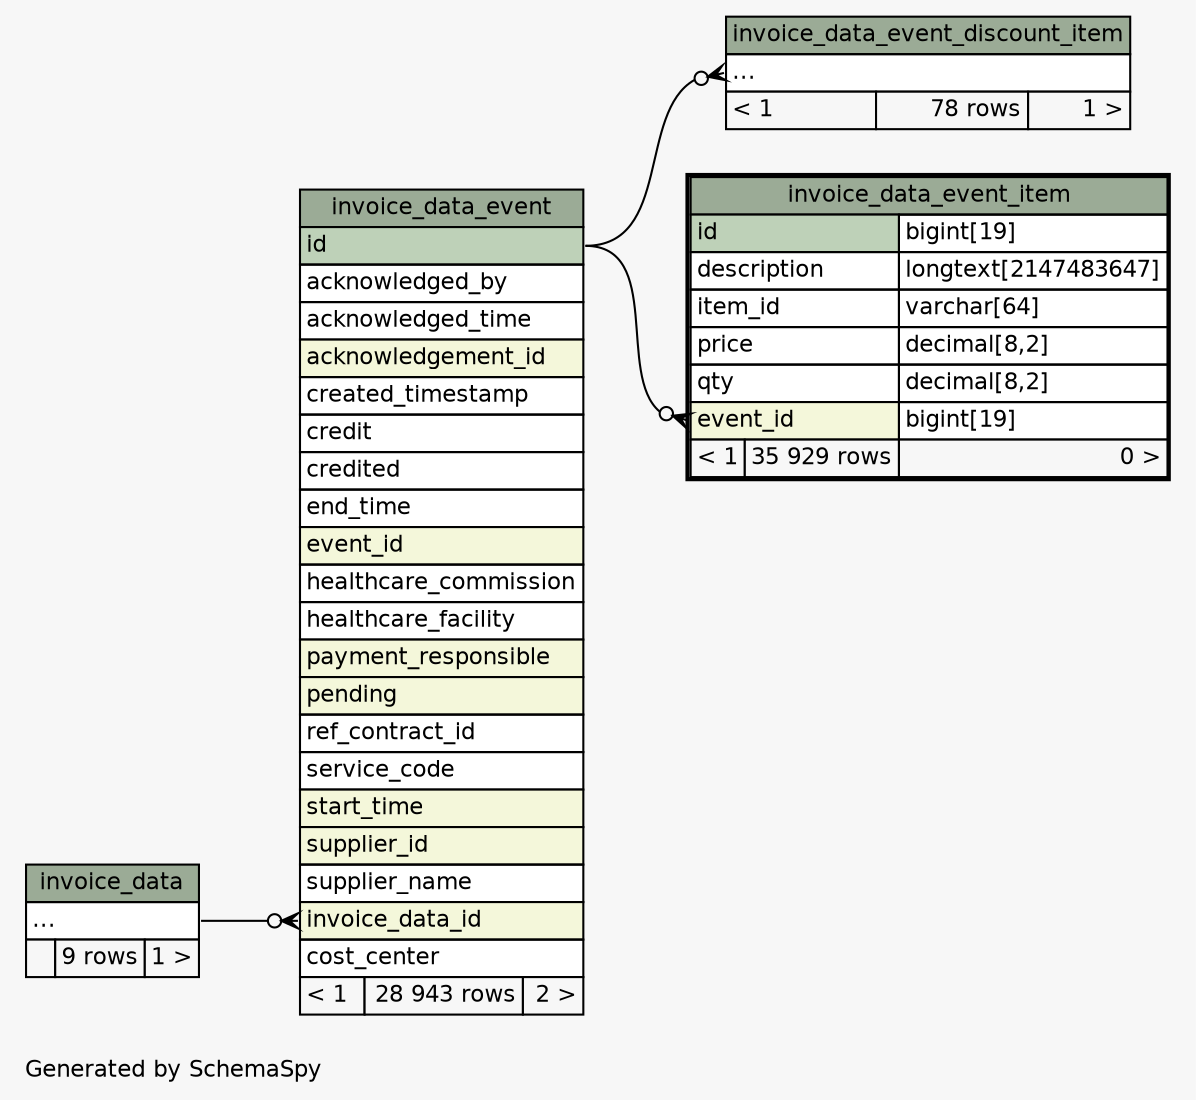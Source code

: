 // dot 2.38.0 on Windows 8.1 6.3
// SchemaSpy rev 590
digraph "twoDegreesRelationshipsDiagram" {
  graph [
    rankdir="RL"
    bgcolor="#f7f7f7"
    label="\nGenerated by SchemaSpy"
    labeljust="l"
    nodesep="0.18"
    ranksep="0.46"
    fontname="Helvetica"
    fontsize="11"
  ];
  node [
    fontname="Helvetica"
    fontsize="11"
    shape="plaintext"
  ];
  edge [
    arrowsize="0.8"
  ];
  "invoice_data_event":"invoice_data_id":w -> "invoice_data":"elipses":e [arrowhead=none dir=back arrowtail=crowodot];
  "invoice_data_event_discount_item":"elipses":w -> "invoice_data_event":"id":e [arrowhead=none dir=back arrowtail=crowodot];
  "invoice_data_event_item":"event_id":w -> "invoice_data_event":"id":e [arrowhead=none dir=back arrowtail=crowodot];
  "invoice_data" [
    label=<
    <TABLE BORDER="0" CELLBORDER="1" CELLSPACING="0" BGCOLOR="#ffffff">
      <TR><TD COLSPAN="3" BGCOLOR="#9bab96" ALIGN="CENTER">invoice_data</TD></TR>
      <TR><TD PORT="elipses" COLSPAN="3" ALIGN="LEFT">...</TD></TR>
      <TR><TD ALIGN="LEFT" BGCOLOR="#f7f7f7">  </TD><TD ALIGN="RIGHT" BGCOLOR="#f7f7f7">9 rows</TD><TD ALIGN="RIGHT" BGCOLOR="#f7f7f7">1 &gt;</TD></TR>
    </TABLE>>
    URL="invoice_data.html"
    tooltip="invoice_data"
  ];
  "invoice_data_event" [
    label=<
    <TABLE BORDER="0" CELLBORDER="1" CELLSPACING="0" BGCOLOR="#ffffff">
      <TR><TD COLSPAN="3" BGCOLOR="#9bab96" ALIGN="CENTER">invoice_data_event</TD></TR>
      <TR><TD PORT="id" COLSPAN="3" BGCOLOR="#bed1b8" ALIGN="LEFT">id</TD></TR>
      <TR><TD PORT="acknowledged_by" COLSPAN="3" ALIGN="LEFT">acknowledged_by</TD></TR>
      <TR><TD PORT="acknowledged_time" COLSPAN="3" ALIGN="LEFT">acknowledged_time</TD></TR>
      <TR><TD PORT="acknowledgement_id" COLSPAN="3" BGCOLOR="#f4f7da" ALIGN="LEFT">acknowledgement_id</TD></TR>
      <TR><TD PORT="created_timestamp" COLSPAN="3" ALIGN="LEFT">created_timestamp</TD></TR>
      <TR><TD PORT="credit" COLSPAN="3" ALIGN="LEFT">credit</TD></TR>
      <TR><TD PORT="credited" COLSPAN="3" ALIGN="LEFT">credited</TD></TR>
      <TR><TD PORT="end_time" COLSPAN="3" ALIGN="LEFT">end_time</TD></TR>
      <TR><TD PORT="event_id" COLSPAN="3" BGCOLOR="#f4f7da" ALIGN="LEFT">event_id</TD></TR>
      <TR><TD PORT="healthcare_commission" COLSPAN="3" ALIGN="LEFT">healthcare_commission</TD></TR>
      <TR><TD PORT="healthcare_facility" COLSPAN="3" ALIGN="LEFT">healthcare_facility</TD></TR>
      <TR><TD PORT="payment_responsible" COLSPAN="3" BGCOLOR="#f4f7da" ALIGN="LEFT">payment_responsible</TD></TR>
      <TR><TD PORT="pending" COLSPAN="3" BGCOLOR="#f4f7da" ALIGN="LEFT">pending</TD></TR>
      <TR><TD PORT="ref_contract_id" COLSPAN="3" ALIGN="LEFT">ref_contract_id</TD></TR>
      <TR><TD PORT="service_code" COLSPAN="3" ALIGN="LEFT">service_code</TD></TR>
      <TR><TD PORT="start_time" COLSPAN="3" BGCOLOR="#f4f7da" ALIGN="LEFT">start_time</TD></TR>
      <TR><TD PORT="supplier_id" COLSPAN="3" BGCOLOR="#f4f7da" ALIGN="LEFT">supplier_id</TD></TR>
      <TR><TD PORT="supplier_name" COLSPAN="3" ALIGN="LEFT">supplier_name</TD></TR>
      <TR><TD PORT="invoice_data_id" COLSPAN="3" BGCOLOR="#f4f7da" ALIGN="LEFT">invoice_data_id</TD></TR>
      <TR><TD PORT="cost_center" COLSPAN="3" ALIGN="LEFT">cost_center</TD></TR>
      <TR><TD ALIGN="LEFT" BGCOLOR="#f7f7f7">&lt; 1</TD><TD ALIGN="RIGHT" BGCOLOR="#f7f7f7">28 943 rows</TD><TD ALIGN="RIGHT" BGCOLOR="#f7f7f7">2 &gt;</TD></TR>
    </TABLE>>
    URL="invoice_data_event.html"
    tooltip="invoice_data_event"
  ];
  "invoice_data_event_discount_item" [
    label=<
    <TABLE BORDER="0" CELLBORDER="1" CELLSPACING="0" BGCOLOR="#ffffff">
      <TR><TD COLSPAN="3" BGCOLOR="#9bab96" ALIGN="CENTER">invoice_data_event_discount_item</TD></TR>
      <TR><TD PORT="elipses" COLSPAN="3" ALIGN="LEFT">...</TD></TR>
      <TR><TD ALIGN="LEFT" BGCOLOR="#f7f7f7">&lt; 1</TD><TD ALIGN="RIGHT" BGCOLOR="#f7f7f7">78 rows</TD><TD ALIGN="RIGHT" BGCOLOR="#f7f7f7">1 &gt;</TD></TR>
    </TABLE>>
    URL="invoice_data_event_discount_item.html"
    tooltip="invoice_data_event_discount_item"
  ];
  "invoice_data_event_item" [
    label=<
    <TABLE BORDER="2" CELLBORDER="1" CELLSPACING="0" BGCOLOR="#ffffff">
      <TR><TD COLSPAN="3" BGCOLOR="#9bab96" ALIGN="CENTER">invoice_data_event_item</TD></TR>
      <TR><TD PORT="id" COLSPAN="2" BGCOLOR="#bed1b8" ALIGN="LEFT">id</TD><TD PORT="id.type" ALIGN="LEFT">bigint[19]</TD></TR>
      <TR><TD PORT="description" COLSPAN="2" ALIGN="LEFT">description</TD><TD PORT="description.type" ALIGN="LEFT">longtext[2147483647]</TD></TR>
      <TR><TD PORT="item_id" COLSPAN="2" ALIGN="LEFT">item_id</TD><TD PORT="item_id.type" ALIGN="LEFT">varchar[64]</TD></TR>
      <TR><TD PORT="price" COLSPAN="2" ALIGN="LEFT">price</TD><TD PORT="price.type" ALIGN="LEFT">decimal[8,2]</TD></TR>
      <TR><TD PORT="qty" COLSPAN="2" ALIGN="LEFT">qty</TD><TD PORT="qty.type" ALIGN="LEFT">decimal[8,2]</TD></TR>
      <TR><TD PORT="event_id" COLSPAN="2" BGCOLOR="#f4f7da" ALIGN="LEFT">event_id</TD><TD PORT="event_id.type" ALIGN="LEFT">bigint[19]</TD></TR>
      <TR><TD ALIGN="LEFT" BGCOLOR="#f7f7f7">&lt; 1</TD><TD ALIGN="RIGHT" BGCOLOR="#f7f7f7">35 929 rows</TD><TD ALIGN="RIGHT" BGCOLOR="#f7f7f7">0 &gt;</TD></TR>
    </TABLE>>
    URL="invoice_data_event_item.html"
    tooltip="invoice_data_event_item"
  ];
}
